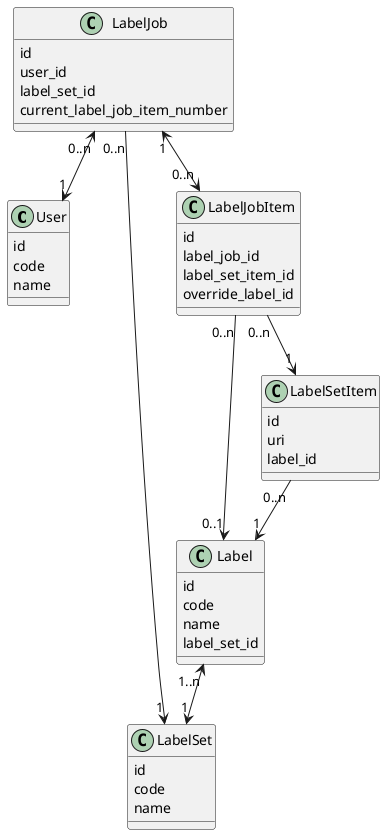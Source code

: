 @startuml

class User {
id
code
name
}

class LabelSet {
id
code
name
}

class Label {
id
code
name
label_set_id
}

class LabelSetItem {
id
uri
label_id
}

class LabelJob {
id
user_id
label_set_id
current_label_job_item_number
}

class LabelJobItem {
id
label_job_id
label_set_item_id
override_label_id
}

Label "1..n" <--> "1" LabelSet
LabelJob "0..n" --> "1" LabelSet
LabelJob "0..n" <--> "1" User
LabelJob "1" <--> "0..n" LabelJobItem
LabelJobItem "0..n" --> "1" LabelSetItem

LabelSetItem "0..n" --> "1" Label
LabelJobItem "0..n" --> "0..1" Label

@enduml